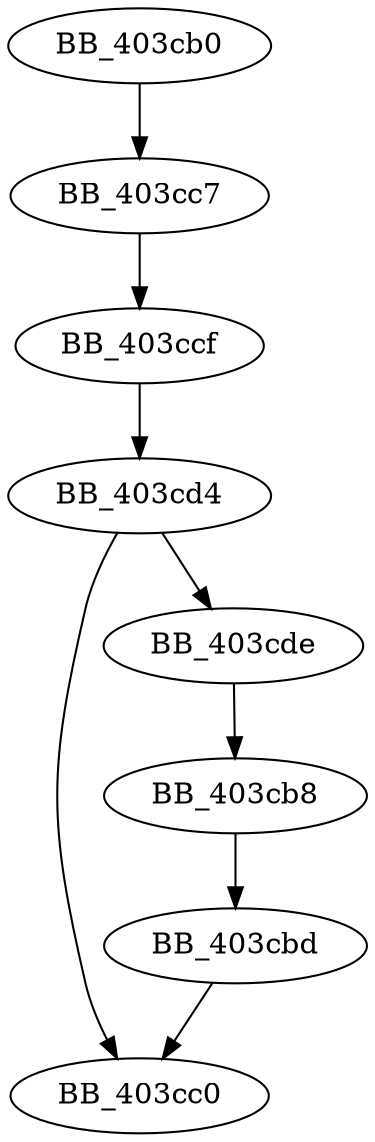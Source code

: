 DiGraph sub_403CB0{
BB_403cb0->BB_403cc7
BB_403cb8->BB_403cbd
BB_403cbd->BB_403cc0
BB_403cc7->BB_403ccf
BB_403ccf->BB_403cd4
BB_403cd4->BB_403cc0
BB_403cd4->BB_403cde
BB_403cde->BB_403cb8
}

